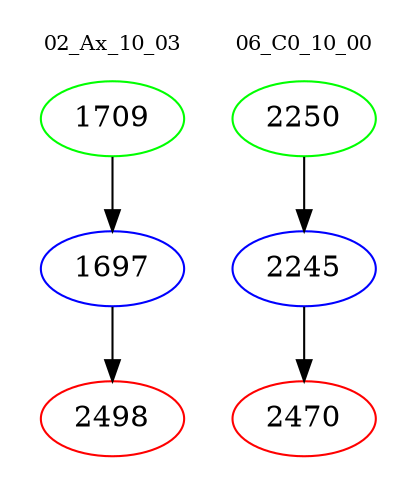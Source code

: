 digraph{
subgraph cluster_0 {
color = white
label = "02_Ax_10_03";
fontsize=10;
T0_1709 [label="1709", color="green"]
T0_1709 -> T0_1697 [color="black"]
T0_1697 [label="1697", color="blue"]
T0_1697 -> T0_2498 [color="black"]
T0_2498 [label="2498", color="red"]
}
subgraph cluster_1 {
color = white
label = "06_C0_10_00";
fontsize=10;
T1_2250 [label="2250", color="green"]
T1_2250 -> T1_2245 [color="black"]
T1_2245 [label="2245", color="blue"]
T1_2245 -> T1_2470 [color="black"]
T1_2470 [label="2470", color="red"]
}
}

